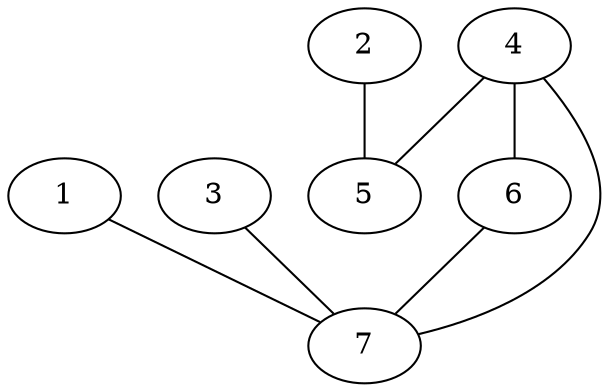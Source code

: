 strict graph  {
1 [bipartite=0];
2 [bipartite=0];
3 [bipartite=0];
4 [bipartite=0];
5 [bipartite=1];
6 [bipartite=1];
7 [bipartite=1];
1 -- 7;
2 -- 5;
3 -- 7;
4 -- 5;
4 -- 6;
4 -- 7;
6 -- 7;
}
